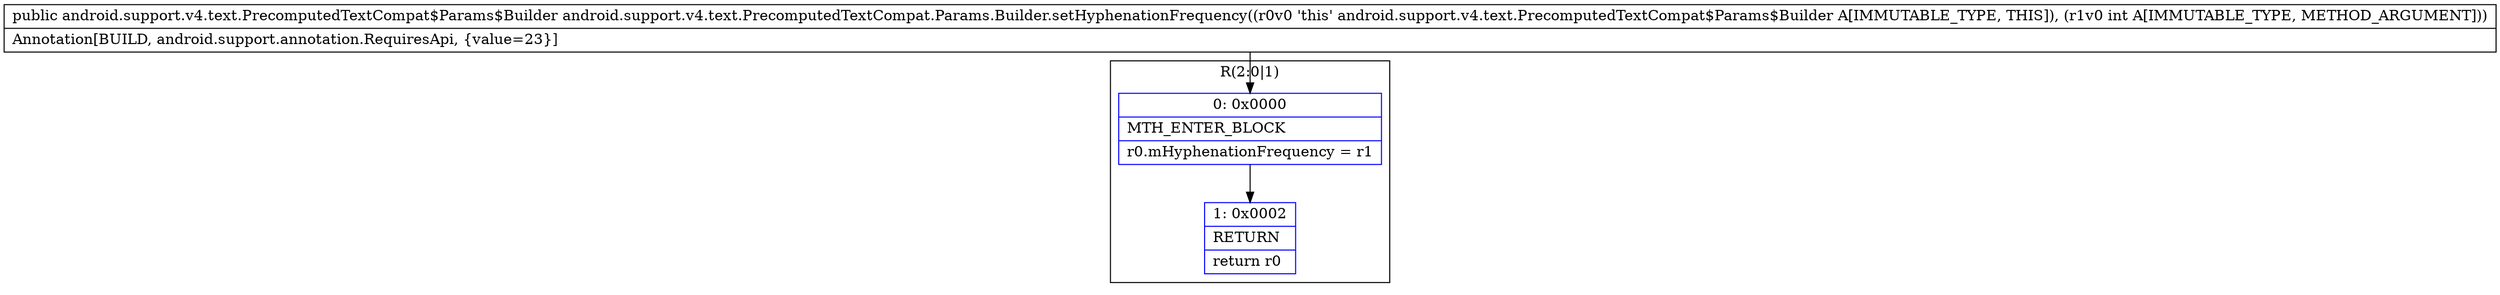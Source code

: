 digraph "CFG forandroid.support.v4.text.PrecomputedTextCompat.Params.Builder.setHyphenationFrequency(I)Landroid\/support\/v4\/text\/PrecomputedTextCompat$Params$Builder;" {
subgraph cluster_Region_2043392163 {
label = "R(2:0|1)";
node [shape=record,color=blue];
Node_0 [shape=record,label="{0\:\ 0x0000|MTH_ENTER_BLOCK\l|r0.mHyphenationFrequency = r1\l}"];
Node_1 [shape=record,label="{1\:\ 0x0002|RETURN\l|return r0\l}"];
}
MethodNode[shape=record,label="{public android.support.v4.text.PrecomputedTextCompat$Params$Builder android.support.v4.text.PrecomputedTextCompat.Params.Builder.setHyphenationFrequency((r0v0 'this' android.support.v4.text.PrecomputedTextCompat$Params$Builder A[IMMUTABLE_TYPE, THIS]), (r1v0 int A[IMMUTABLE_TYPE, METHOD_ARGUMENT]))  | Annotation[BUILD, android.support.annotation.RequiresApi, \{value=23\}]\l}"];
MethodNode -> Node_0;
Node_0 -> Node_1;
}

